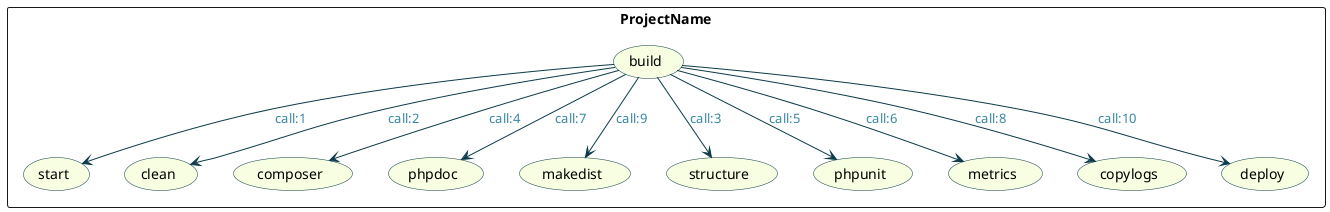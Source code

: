 @startuml

skinparam Arrow {
Color #0C3A49
FontColor #3787A6
}
skinparam UseCase {
BackgroundColor #F7FEE1
BorderColor #0C3A49
}

rectangle "ProjectName" {
(build)
(start)
(clean)
(composer)
(phpdoc)
(makedist)
(structure)
(phpunit)
(metrics)
(copylogs)
(deploy)
}

(build) --> (start) : call:1
(build) --> (clean) : call:2
(build) --> (structure) : call:3
(build) --> (composer) : call:4
(build) --> (phpunit) : call:5
(build) --> (metrics) : call:6
(build) --> (phpdoc) : call:7
(build) --> (copylogs) : call:8
(build) --> (makedist) : call:9
(build) --> (deploy) : call:10
@enduml
